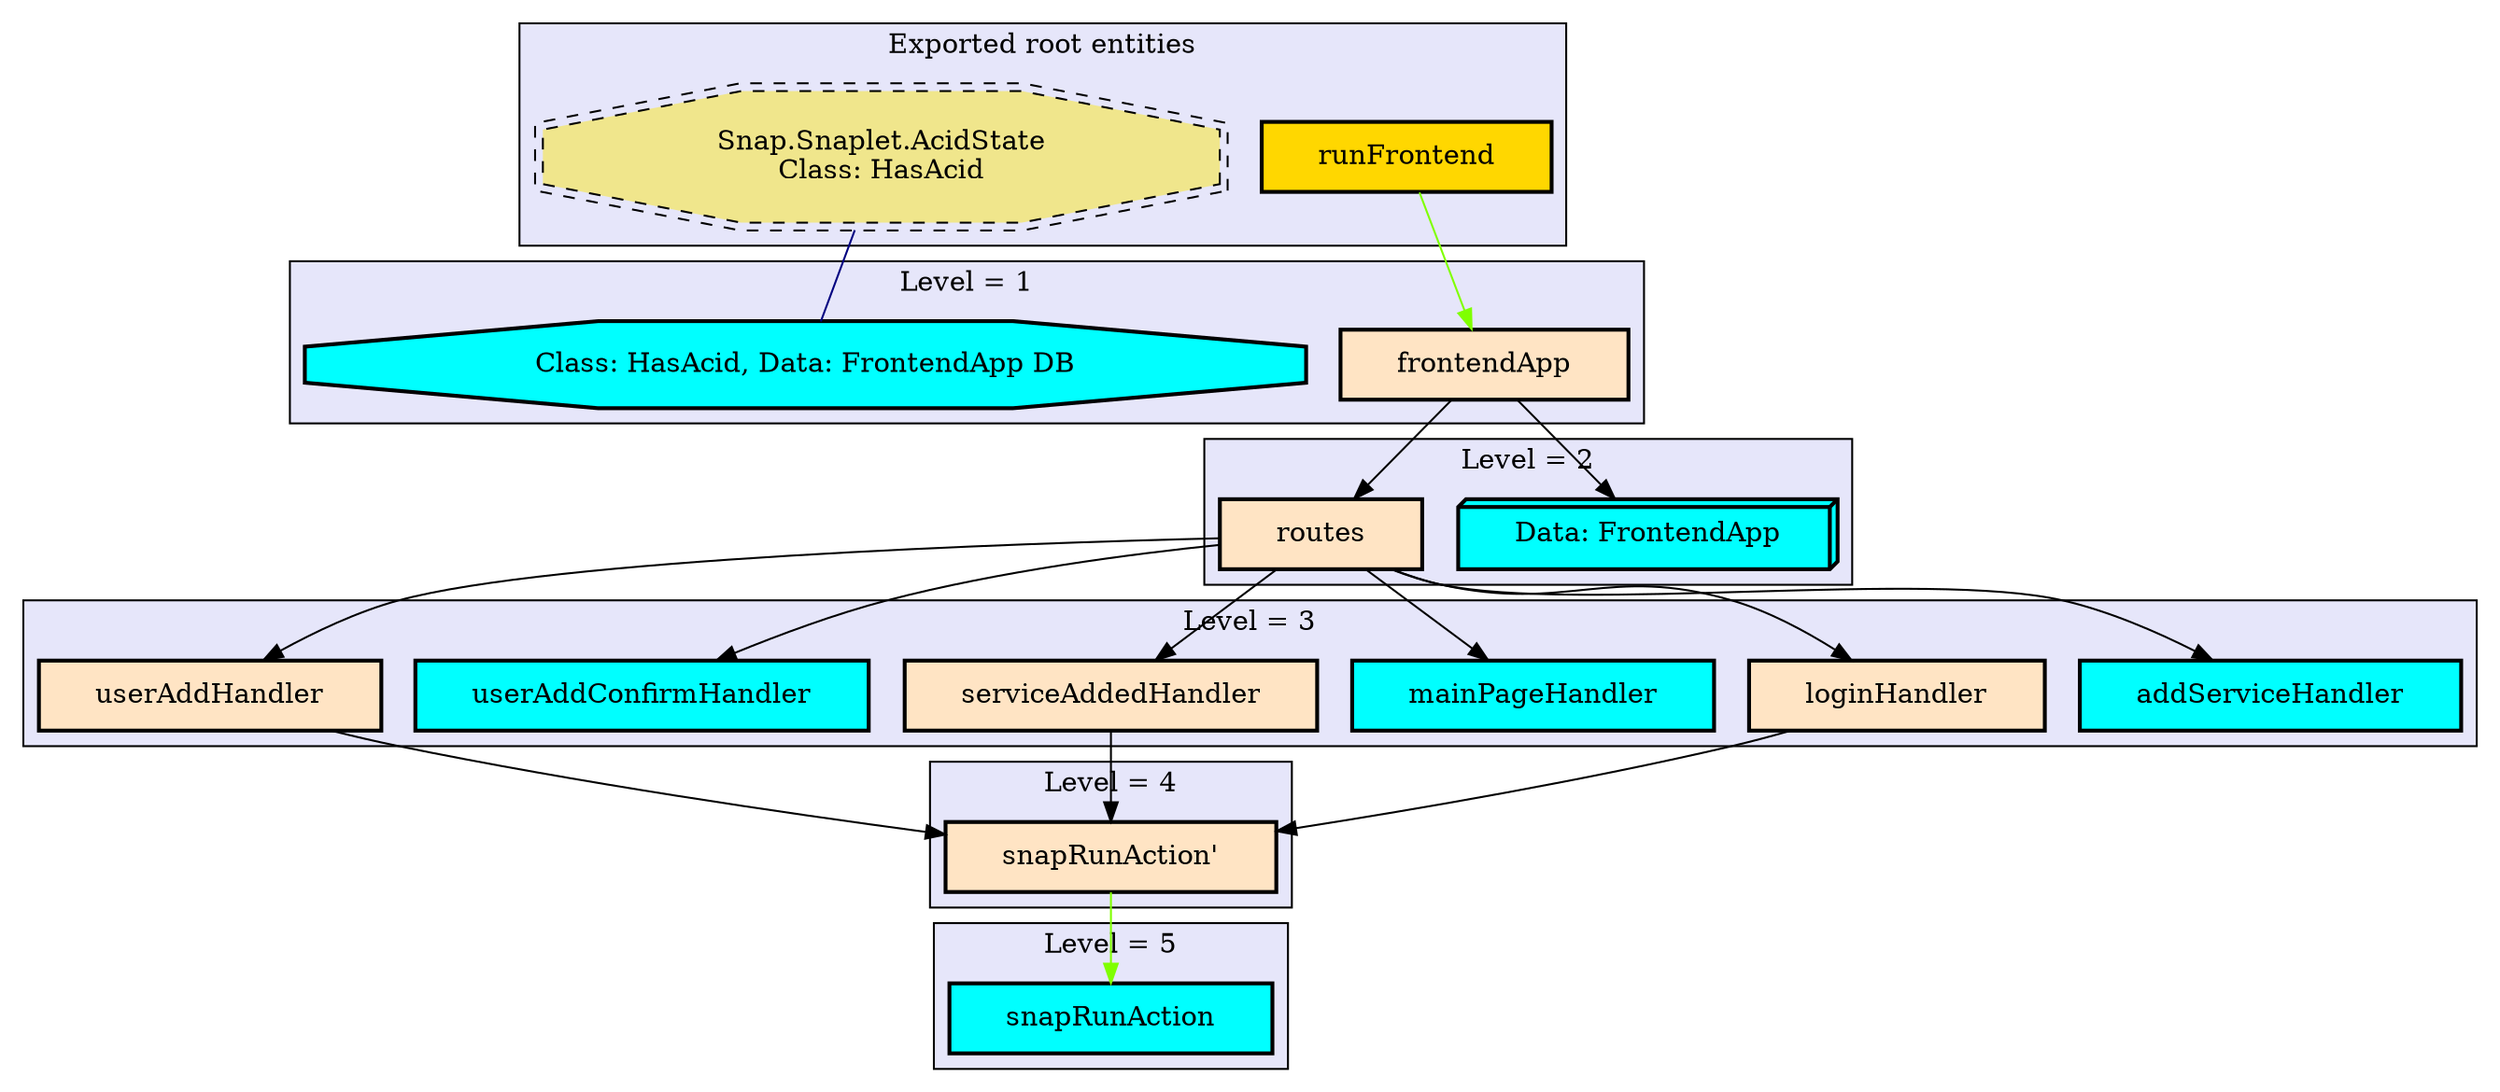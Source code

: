 digraph "Levels within Thentos.Frontend" {
    node [margin="0.4,0.1"
         ,style=filled];
    subgraph cluster_0 {
        graph [label="Exported root entities"
              ,style=filled
              ,fillcolor=lavender];
        11 [label=runFrontend
           ,shape=box
           ,fillcolor=gold
           ,style="filled,bold"];
        17 [label="Snap.Snaplet.AcidState\nClass: HasAcid"
           ,shape=doubleoctagon
           ,fillcolor=khaki
           ,style="filled,dashed"];
    }
    subgraph cluster_1 {
        graph [label="Level = 1"
              ,style=filled
              ,fillcolor=lavender];
        6 [label=frontendApp
          ,shape=box
          ,fillcolor=bisque
          ,style="filled,bold"];
        7 [label="Class: HasAcid, Data: FrontendApp DB"
          ,shape=octagon
          ,fillcolor=cyan
          ,style="filled,bold"];
    }
    subgraph cluster_2 {
        graph [label="Level = 2"
              ,style=filled
              ,fillcolor=lavender];
        1 [label="Data: FrontendApp"
          ,shape=box3d
          ,fillcolor=cyan
          ,style="filled,bold"];
        10 [label=routes
           ,shape=box
           ,fillcolor=bisque
           ,style="filled,bold"];
    }
    subgraph cluster_3 {
        graph [label="Level = 3"
              ,style=filled
              ,fillcolor=lavender];
        5 [label=addServiceHandler
          ,shape=box
          ,fillcolor=cyan
          ,style="filled,bold"];
        8 [label=loginHandler
          ,shape=box
          ,fillcolor=bisque
          ,style="filled,bold"];
        9 [label=mainPageHandler
          ,shape=box
          ,fillcolor=cyan
          ,style="filled,bold"];
        12 [label=serviceAddedHandler
           ,shape=box
           ,fillcolor=bisque
           ,style="filled,bold"];
        15 [label=userAddConfirmHandler
           ,shape=box
           ,fillcolor=cyan
           ,style="filled,bold"];
        16 [label=userAddHandler
           ,shape=box
           ,fillcolor=bisque
           ,style="filled,bold"];
    }
    subgraph cluster_4 {
        graph [label="Level = 4"
              ,style=filled
              ,fillcolor=lavender];
        14 [label="snapRunAction'"
           ,shape=box
           ,fillcolor=bisque
           ,style="filled,bold"];
    }
    subgraph cluster_5 {
        graph [label="Level = 5"
              ,style=filled
              ,fillcolor=lavender];
        13 [label=snapRunAction
           ,shape=box
           ,fillcolor=cyan
           ,style="filled,bold"];
    }
    6 -> 1 [penwidth=1,color=black];
    6 -> 10 [penwidth=1
            ,color=black];
    8 -> 14 [penwidth=1
            ,color=black];
    10 -> 5 [penwidth=1
            ,color=black];
    10 -> 8 [penwidth=1
            ,color=black];
    10 -> 9 [penwidth=1
            ,color=black];
    10 -> 12 [penwidth=1
             ,color=black];
    10 -> 15 [penwidth=1
             ,color=black];
    10 -> 16 [penwidth=1
             ,color=black];
    11 -> 6 [penwidth=1
            ,color=chartreuse];
    12 -> 14 [penwidth=1
             ,color=black];
    14 -> 13 [penwidth=1
             ,color=chartreuse];
    16 -> 14 [penwidth=1
             ,color=black];
    17 -> 7 [penwidth=1
            ,color=navy
            ,dir=none];
}
